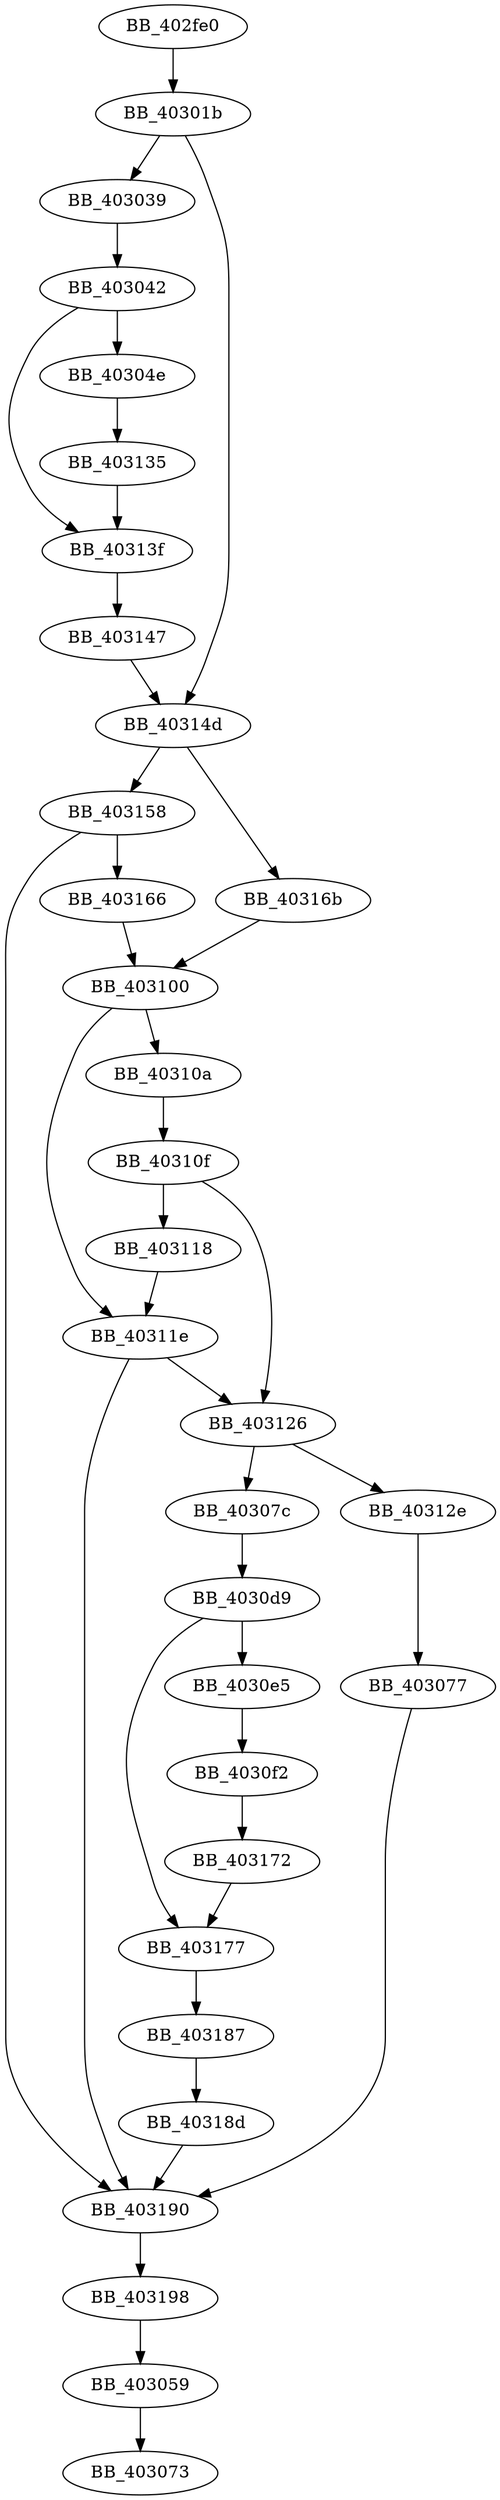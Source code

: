 DiGraph sub_402FE0{
BB_402fe0->BB_40301b
BB_40301b->BB_403039
BB_40301b->BB_40314d
BB_403039->BB_403042
BB_403042->BB_40304e
BB_403042->BB_40313f
BB_40304e->BB_403135
BB_403059->BB_403073
BB_403077->BB_403190
BB_40307c->BB_4030d9
BB_4030d9->BB_4030e5
BB_4030d9->BB_403177
BB_4030e5->BB_4030f2
BB_4030f2->BB_403172
BB_403100->BB_40310a
BB_403100->BB_40311e
BB_40310a->BB_40310f
BB_40310f->BB_403118
BB_40310f->BB_403126
BB_403118->BB_40311e
BB_40311e->BB_403126
BB_40311e->BB_403190
BB_403126->BB_40307c
BB_403126->BB_40312e
BB_40312e->BB_403077
BB_403135->BB_40313f
BB_40313f->BB_403147
BB_403147->BB_40314d
BB_40314d->BB_403158
BB_40314d->BB_40316b
BB_403158->BB_403166
BB_403158->BB_403190
BB_403166->BB_403100
BB_40316b->BB_403100
BB_403172->BB_403177
BB_403177->BB_403187
BB_403187->BB_40318d
BB_40318d->BB_403190
BB_403190->BB_403198
BB_403198->BB_403059
}
